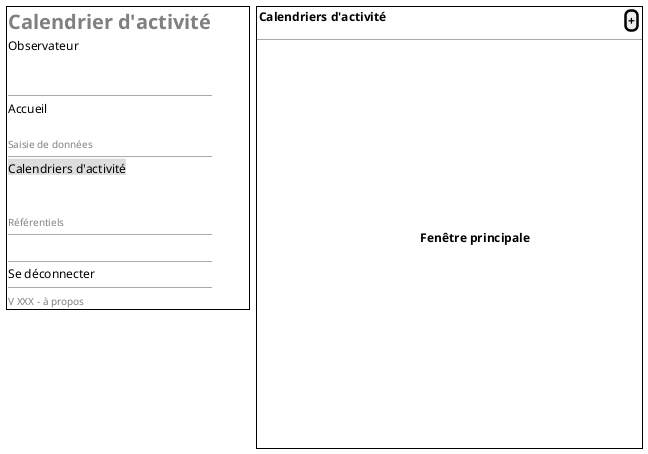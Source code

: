 @startsalt
{
  {+
   {
       <b><font color=grey size=20>Calendrier d'activité    | . | . | . | . | . | . | .
       Observateur
       .
       .
       --
       Accueil    | .
       .
       <font color=grey size=10>Saisie de données
       --
       <back:#DDD>Calendriers d'activité
       | .

       .
       <font color=grey size=10>Référentiels
       --
       .

       --
       Se déconnecter       | .
       --
   }

   {
      <font color=grey size=10>V XXX - à propos
   }
  } | . | {+
    { <b>Calendriers d'activité | . |  . |  . | . | . | . | . | . | . | . | . | . | . | . | . | . | . |. |. |. |. |. |. |. |. |. |. |. |. |. |. |. |. |. |. |. |. |. |. |. |. |. |. |. |. |[<b>+] }
    --
    .
    .
    .
    .
    .
    .
    .
    .
    .
    .
    { | . | . | . | . | . | . | . | . | . | . | . | . | . | . | . | . | . | . | . | . | . | . | . | . | . | . | . | . | . | . | . | <b>Fenêtre principale }
    .
    .
    .
    .
    .
    .
    .
    .
    .
    .
    .

    } | . |
}
@endsalt

